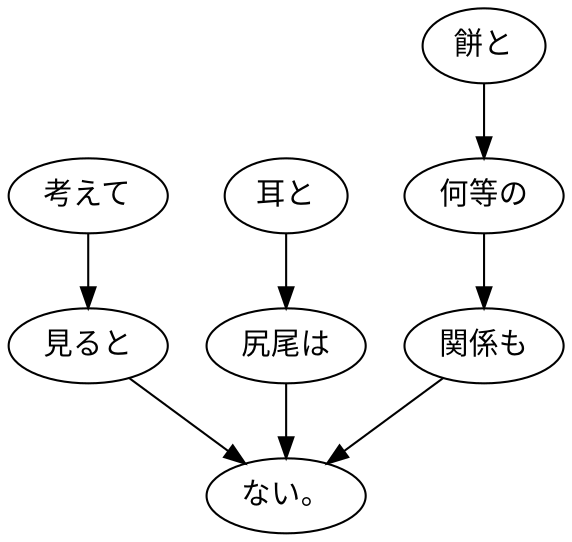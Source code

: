 digraph graph606 {
	node0 [label="考えて"];
	node1 [label="見ると"];
	node2 [label="耳と"];
	node3 [label="尻尾は"];
	node4 [label="餅と"];
	node5 [label="何等の"];
	node6 [label="関係も"];
	node7 [label="ない。"];
	node0 -> node1;
	node1 -> node7;
	node2 -> node3;
	node3 -> node7;
	node4 -> node5;
	node5 -> node6;
	node6 -> node7;
}
